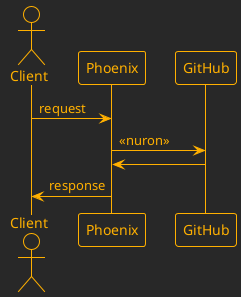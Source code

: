 @startuml
!theme crt-amber

' Define
actor Client
participant "Phoenix" as Phoenix
participant "GitHub" as GitHub

' client->server
Client -> Phoenix: request
Phoenix -> GitHub: << nuron >>

' server->client
Phoenix <- GitHub
Client <- Phoenix: response
@enduml